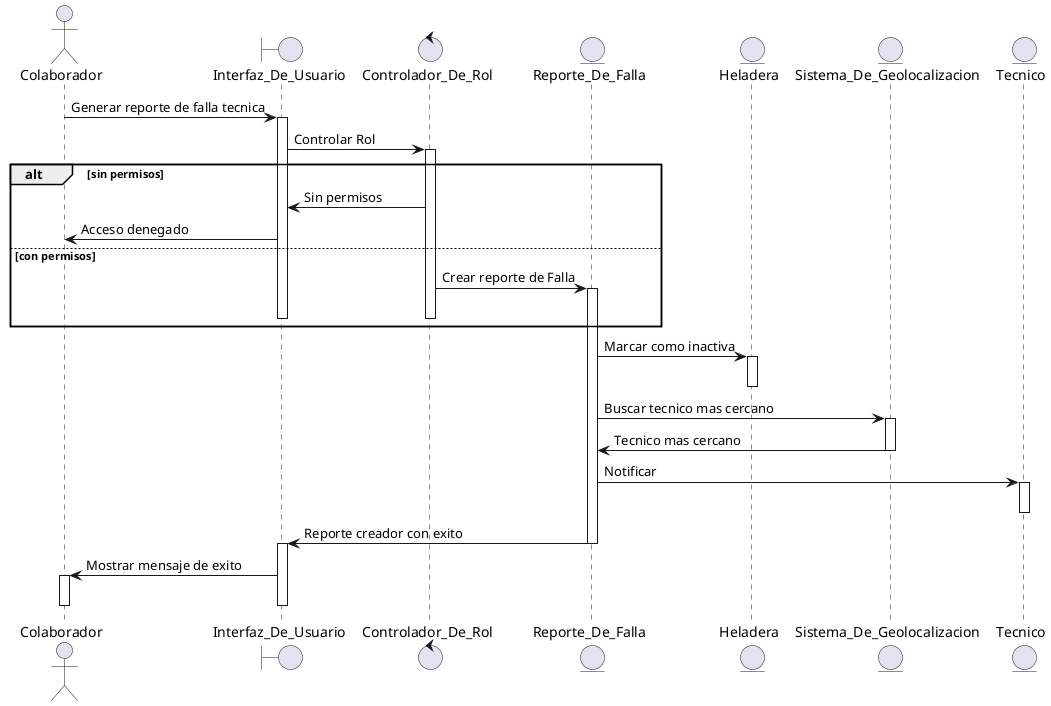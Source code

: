 @startuml ReporteDeFalla
actor Colaborador
boundary Interfaz_De_Usuario
control Controlador_De_Rol
entity Reporte_De_Falla
entity Heladera
entity Sistema_De_Geolocalizacion
entity Tecnico


Colaborador->Interfaz_De_Usuario: Generar reporte de falla tecnica
activate Interfaz_De_Usuario

Interfaz_De_Usuario->Controlador_De_Rol: Controlar Rol
activate Controlador_De_Rol

alt sin permisos
    Controlador_De_Rol->Interfaz_De_Usuario: Sin permisos
    Interfaz_De_Usuario->Colaborador: Acceso denegado
else con permisos
    Controlador_De_Rol->Reporte_De_Falla: Crear reporte de Falla
    activate Reporte_De_Falla
deactivate Controlador_De_Rol
deactivate Interfaz_De_Usuario
end

Reporte_De_Falla->Heladera: Marcar como inactiva
activate Heladera
deactivate Heladera

Reporte_De_Falla->Sistema_De_Geolocalizacion: Buscar tecnico mas cercano
activate Sistema_De_Geolocalizacion
Sistema_De_Geolocalizacion->Reporte_De_Falla: Tecnico mas cercano
deactivate Sistema_De_Geolocalizacion

Reporte_De_Falla->Tecnico: Notificar
activate Tecnico
deactivate Tecnico
Reporte_De_Falla->Interfaz_De_Usuario: Reporte creador con exito
deactivate Reporte_De_Falla
activate Interfaz_De_Usuario
Interfaz_De_Usuario->Colaborador: Mostrar mensaje de exito
activate Colaborador
deactivate Colaborador
deactivate Interfaz_De_Usuario






@enduml